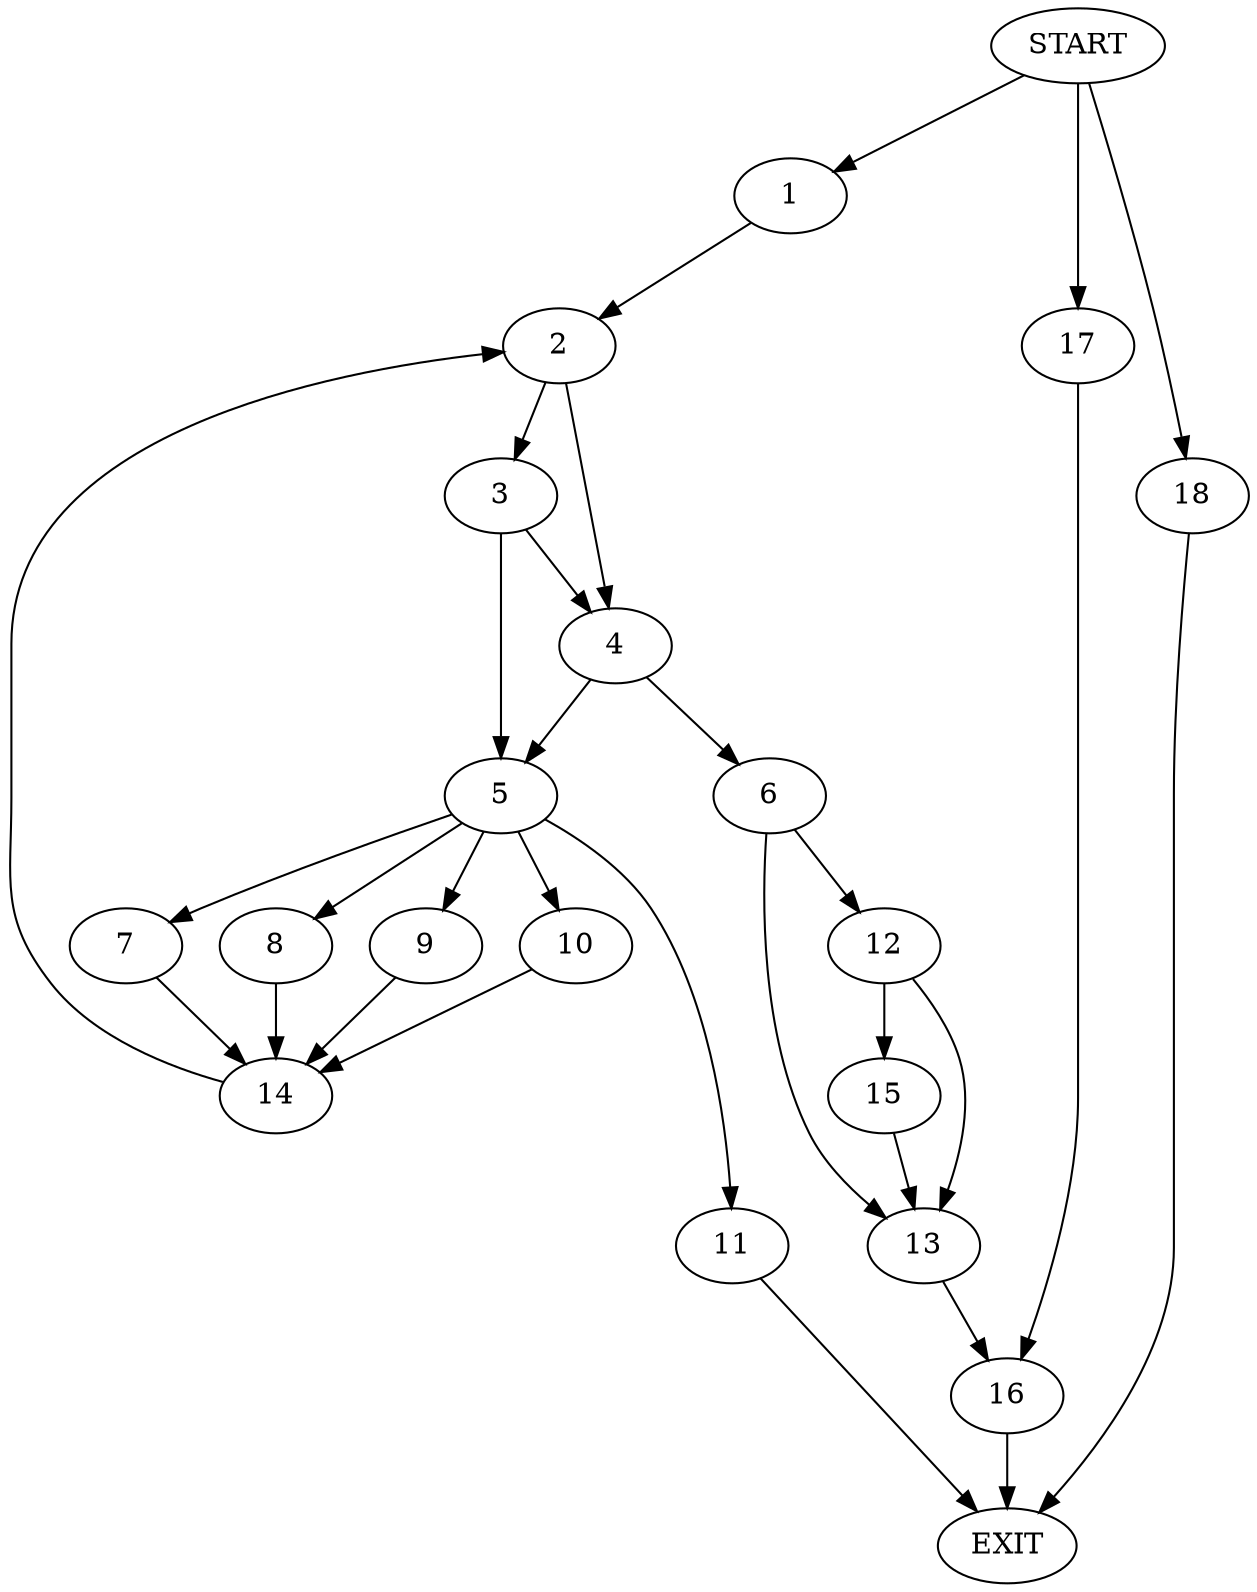 digraph {
0 [label="START"];
1;
2;
3;
4;
5;
6;
7;
8;
9;
10;
11;
12;
13;
14;
15;
16;
17;
18;
19 [label="EXIT"];
0 -> 1;
1 -> 2;
2 -> 3;
2 -> 4;
3 -> 5;
3 -> 4;
4 -> 5;
4 -> 6;
5 -> 7;
5 -> 8;
5 -> 9;
5 -> 10;
5 -> 11;
6 -> 12;
6 -> 13;
11 -> 19;
10 -> 14;
9 -> 14;
8 -> 14;
7 -> 14;
14 -> 2;
12 -> 15;
12 -> 13;
13 -> 16;
15 -> 13;
16 -> 19;
0 -> 17;
17 -> 16;
0 -> 18;
18 -> 19;
}